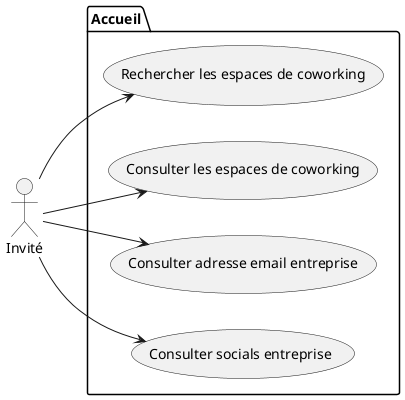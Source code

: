 @startuml
left to right direction
actor Invité as i
package Accueil {
  usecase "Rechercher les espaces de coworking" as UC1
  usecase "Consulter les espaces de coworking" as UC2
  usecase "Consulter adresse email entreprise" as UC3
  usecase "Consulter socials entreprise" as UC4
}
i --> UC1
i --> UC2
i --> UC3
i --> UC4
@enduml